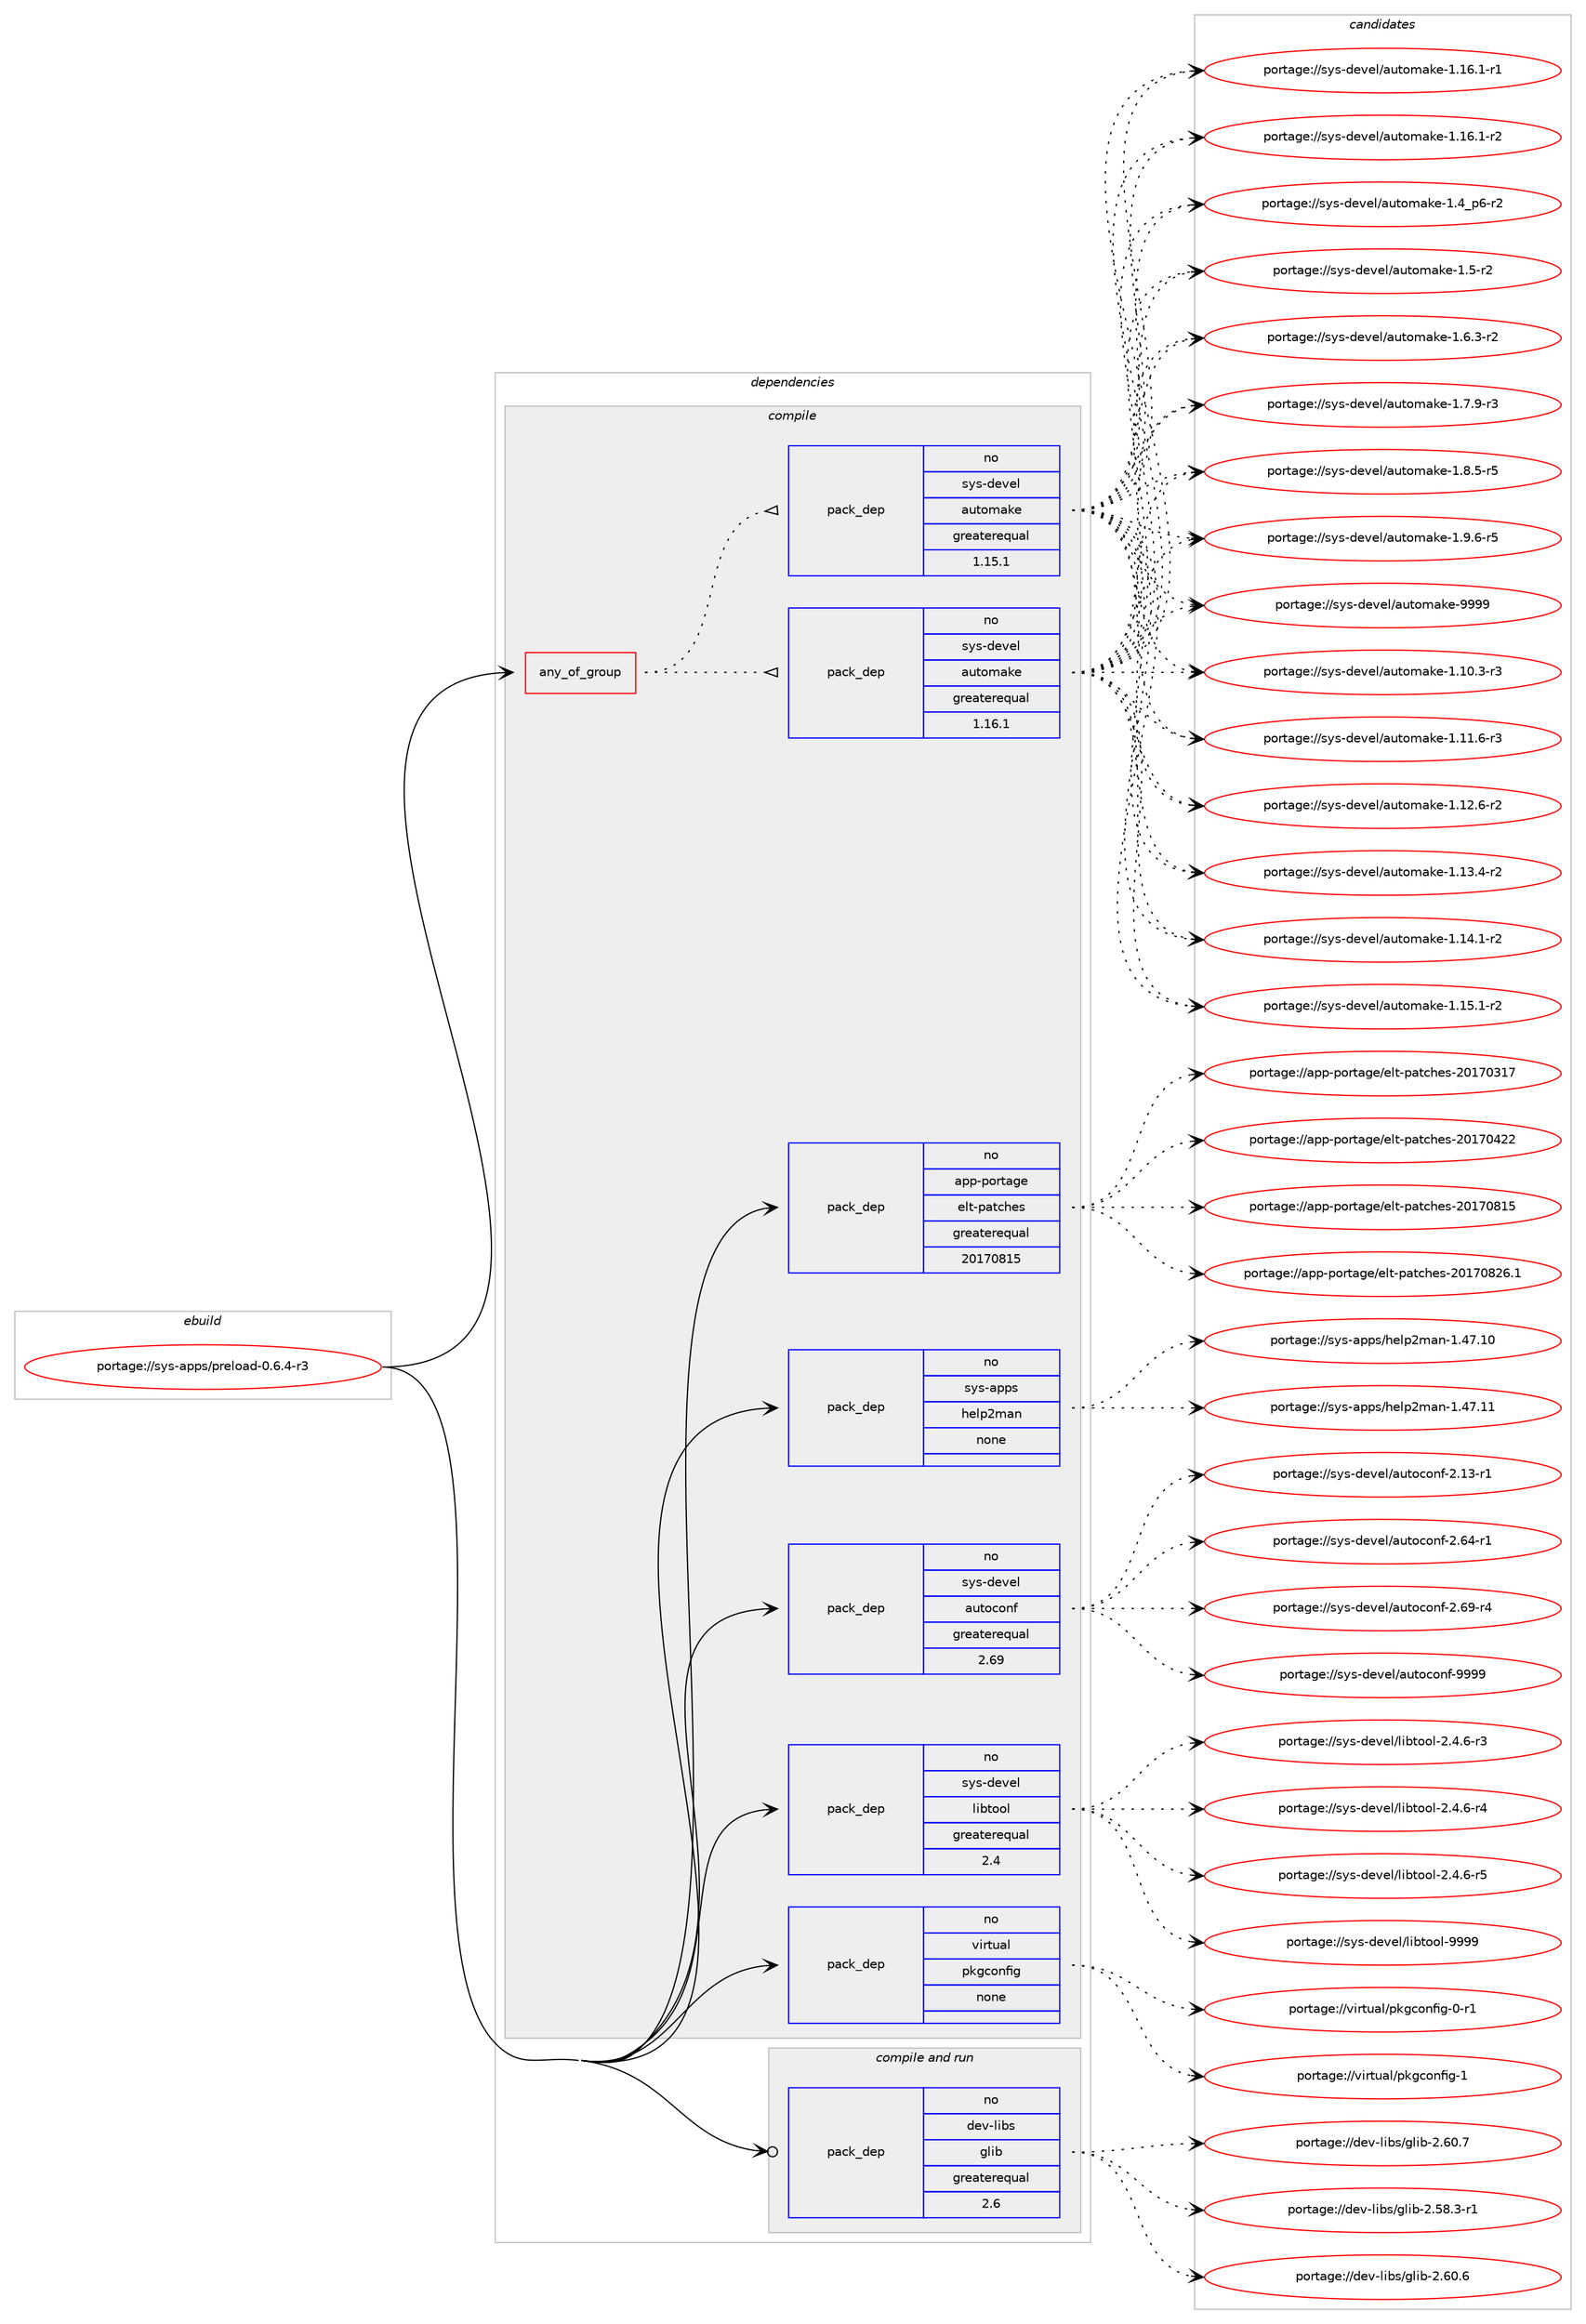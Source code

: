 digraph prolog {

# *************
# Graph options
# *************

newrank=true;
concentrate=true;
compound=true;
graph [rankdir=LR,fontname=Helvetica,fontsize=10,ranksep=1.5];#, ranksep=2.5, nodesep=0.2];
edge  [arrowhead=vee];
node  [fontname=Helvetica,fontsize=10];

# **********
# The ebuild
# **********

subgraph cluster_leftcol {
color=gray;
rank=same;
label=<<i>ebuild</i>>;
id [label="portage://sys-apps/preload-0.6.4-r3", color=red, width=4, href="../sys-apps/preload-0.6.4-r3.svg"];
}

# ****************
# The dependencies
# ****************

subgraph cluster_midcol {
color=gray;
label=<<i>dependencies</i>>;
subgraph cluster_compile {
fillcolor="#eeeeee";
style=filled;
label=<<i>compile</i>>;
subgraph any6630 {
dependency410413 [label=<<TABLE BORDER="0" CELLBORDER="1" CELLSPACING="0" CELLPADDING="4"><TR><TD CELLPADDING="10">any_of_group</TD></TR></TABLE>>, shape=none, color=red];subgraph pack303693 {
dependency410414 [label=<<TABLE BORDER="0" CELLBORDER="1" CELLSPACING="0" CELLPADDING="4" WIDTH="220"><TR><TD ROWSPAN="6" CELLPADDING="30">pack_dep</TD></TR><TR><TD WIDTH="110">no</TD></TR><TR><TD>sys-devel</TD></TR><TR><TD>automake</TD></TR><TR><TD>greaterequal</TD></TR><TR><TD>1.16.1</TD></TR></TABLE>>, shape=none, color=blue];
}
dependency410413:e -> dependency410414:w [weight=20,style="dotted",arrowhead="oinv"];
subgraph pack303694 {
dependency410415 [label=<<TABLE BORDER="0" CELLBORDER="1" CELLSPACING="0" CELLPADDING="4" WIDTH="220"><TR><TD ROWSPAN="6" CELLPADDING="30">pack_dep</TD></TR><TR><TD WIDTH="110">no</TD></TR><TR><TD>sys-devel</TD></TR><TR><TD>automake</TD></TR><TR><TD>greaterequal</TD></TR><TR><TD>1.15.1</TD></TR></TABLE>>, shape=none, color=blue];
}
dependency410413:e -> dependency410415:w [weight=20,style="dotted",arrowhead="oinv"];
}
id:e -> dependency410413:w [weight=20,style="solid",arrowhead="vee"];
subgraph pack303695 {
dependency410416 [label=<<TABLE BORDER="0" CELLBORDER="1" CELLSPACING="0" CELLPADDING="4" WIDTH="220"><TR><TD ROWSPAN="6" CELLPADDING="30">pack_dep</TD></TR><TR><TD WIDTH="110">no</TD></TR><TR><TD>app-portage</TD></TR><TR><TD>elt-patches</TD></TR><TR><TD>greaterequal</TD></TR><TR><TD>20170815</TD></TR></TABLE>>, shape=none, color=blue];
}
id:e -> dependency410416:w [weight=20,style="solid",arrowhead="vee"];
subgraph pack303696 {
dependency410417 [label=<<TABLE BORDER="0" CELLBORDER="1" CELLSPACING="0" CELLPADDING="4" WIDTH="220"><TR><TD ROWSPAN="6" CELLPADDING="30">pack_dep</TD></TR><TR><TD WIDTH="110">no</TD></TR><TR><TD>sys-apps</TD></TR><TR><TD>help2man</TD></TR><TR><TD>none</TD></TR><TR><TD></TD></TR></TABLE>>, shape=none, color=blue];
}
id:e -> dependency410417:w [weight=20,style="solid",arrowhead="vee"];
subgraph pack303697 {
dependency410418 [label=<<TABLE BORDER="0" CELLBORDER="1" CELLSPACING="0" CELLPADDING="4" WIDTH="220"><TR><TD ROWSPAN="6" CELLPADDING="30">pack_dep</TD></TR><TR><TD WIDTH="110">no</TD></TR><TR><TD>sys-devel</TD></TR><TR><TD>autoconf</TD></TR><TR><TD>greaterequal</TD></TR><TR><TD>2.69</TD></TR></TABLE>>, shape=none, color=blue];
}
id:e -> dependency410418:w [weight=20,style="solid",arrowhead="vee"];
subgraph pack303698 {
dependency410419 [label=<<TABLE BORDER="0" CELLBORDER="1" CELLSPACING="0" CELLPADDING="4" WIDTH="220"><TR><TD ROWSPAN="6" CELLPADDING="30">pack_dep</TD></TR><TR><TD WIDTH="110">no</TD></TR><TR><TD>sys-devel</TD></TR><TR><TD>libtool</TD></TR><TR><TD>greaterequal</TD></TR><TR><TD>2.4</TD></TR></TABLE>>, shape=none, color=blue];
}
id:e -> dependency410419:w [weight=20,style="solid",arrowhead="vee"];
subgraph pack303699 {
dependency410420 [label=<<TABLE BORDER="0" CELLBORDER="1" CELLSPACING="0" CELLPADDING="4" WIDTH="220"><TR><TD ROWSPAN="6" CELLPADDING="30">pack_dep</TD></TR><TR><TD WIDTH="110">no</TD></TR><TR><TD>virtual</TD></TR><TR><TD>pkgconfig</TD></TR><TR><TD>none</TD></TR><TR><TD></TD></TR></TABLE>>, shape=none, color=blue];
}
id:e -> dependency410420:w [weight=20,style="solid",arrowhead="vee"];
}
subgraph cluster_compileandrun {
fillcolor="#eeeeee";
style=filled;
label=<<i>compile and run</i>>;
subgraph pack303700 {
dependency410421 [label=<<TABLE BORDER="0" CELLBORDER="1" CELLSPACING="0" CELLPADDING="4" WIDTH="220"><TR><TD ROWSPAN="6" CELLPADDING="30">pack_dep</TD></TR><TR><TD WIDTH="110">no</TD></TR><TR><TD>dev-libs</TD></TR><TR><TD>glib</TD></TR><TR><TD>greaterequal</TD></TR><TR><TD>2.6</TD></TR></TABLE>>, shape=none, color=blue];
}
id:e -> dependency410421:w [weight=20,style="solid",arrowhead="odotvee"];
}
subgraph cluster_run {
fillcolor="#eeeeee";
style=filled;
label=<<i>run</i>>;
}
}

# **************
# The candidates
# **************

subgraph cluster_choices {
rank=same;
color=gray;
label=<<i>candidates</i>>;

subgraph choice303693 {
color=black;
nodesep=1;
choiceportage11512111545100101118101108479711711611110997107101454946494846514511451 [label="portage://sys-devel/automake-1.10.3-r3", color=red, width=4,href="../sys-devel/automake-1.10.3-r3.svg"];
choiceportage11512111545100101118101108479711711611110997107101454946494946544511451 [label="portage://sys-devel/automake-1.11.6-r3", color=red, width=4,href="../sys-devel/automake-1.11.6-r3.svg"];
choiceportage11512111545100101118101108479711711611110997107101454946495046544511450 [label="portage://sys-devel/automake-1.12.6-r2", color=red, width=4,href="../sys-devel/automake-1.12.6-r2.svg"];
choiceportage11512111545100101118101108479711711611110997107101454946495146524511450 [label="portage://sys-devel/automake-1.13.4-r2", color=red, width=4,href="../sys-devel/automake-1.13.4-r2.svg"];
choiceportage11512111545100101118101108479711711611110997107101454946495246494511450 [label="portage://sys-devel/automake-1.14.1-r2", color=red, width=4,href="../sys-devel/automake-1.14.1-r2.svg"];
choiceportage11512111545100101118101108479711711611110997107101454946495346494511450 [label="portage://sys-devel/automake-1.15.1-r2", color=red, width=4,href="../sys-devel/automake-1.15.1-r2.svg"];
choiceportage11512111545100101118101108479711711611110997107101454946495446494511449 [label="portage://sys-devel/automake-1.16.1-r1", color=red, width=4,href="../sys-devel/automake-1.16.1-r1.svg"];
choiceportage11512111545100101118101108479711711611110997107101454946495446494511450 [label="portage://sys-devel/automake-1.16.1-r2", color=red, width=4,href="../sys-devel/automake-1.16.1-r2.svg"];
choiceportage115121115451001011181011084797117116111109971071014549465295112544511450 [label="portage://sys-devel/automake-1.4_p6-r2", color=red, width=4,href="../sys-devel/automake-1.4_p6-r2.svg"];
choiceportage11512111545100101118101108479711711611110997107101454946534511450 [label="portage://sys-devel/automake-1.5-r2", color=red, width=4,href="../sys-devel/automake-1.5-r2.svg"];
choiceportage115121115451001011181011084797117116111109971071014549465446514511450 [label="portage://sys-devel/automake-1.6.3-r2", color=red, width=4,href="../sys-devel/automake-1.6.3-r2.svg"];
choiceportage115121115451001011181011084797117116111109971071014549465546574511451 [label="portage://sys-devel/automake-1.7.9-r3", color=red, width=4,href="../sys-devel/automake-1.7.9-r3.svg"];
choiceportage115121115451001011181011084797117116111109971071014549465646534511453 [label="portage://sys-devel/automake-1.8.5-r5", color=red, width=4,href="../sys-devel/automake-1.8.5-r5.svg"];
choiceportage115121115451001011181011084797117116111109971071014549465746544511453 [label="portage://sys-devel/automake-1.9.6-r5", color=red, width=4,href="../sys-devel/automake-1.9.6-r5.svg"];
choiceportage115121115451001011181011084797117116111109971071014557575757 [label="portage://sys-devel/automake-9999", color=red, width=4,href="../sys-devel/automake-9999.svg"];
dependency410414:e -> choiceportage11512111545100101118101108479711711611110997107101454946494846514511451:w [style=dotted,weight="100"];
dependency410414:e -> choiceportage11512111545100101118101108479711711611110997107101454946494946544511451:w [style=dotted,weight="100"];
dependency410414:e -> choiceportage11512111545100101118101108479711711611110997107101454946495046544511450:w [style=dotted,weight="100"];
dependency410414:e -> choiceportage11512111545100101118101108479711711611110997107101454946495146524511450:w [style=dotted,weight="100"];
dependency410414:e -> choiceportage11512111545100101118101108479711711611110997107101454946495246494511450:w [style=dotted,weight="100"];
dependency410414:e -> choiceportage11512111545100101118101108479711711611110997107101454946495346494511450:w [style=dotted,weight="100"];
dependency410414:e -> choiceportage11512111545100101118101108479711711611110997107101454946495446494511449:w [style=dotted,weight="100"];
dependency410414:e -> choiceportage11512111545100101118101108479711711611110997107101454946495446494511450:w [style=dotted,weight="100"];
dependency410414:e -> choiceportage115121115451001011181011084797117116111109971071014549465295112544511450:w [style=dotted,weight="100"];
dependency410414:e -> choiceportage11512111545100101118101108479711711611110997107101454946534511450:w [style=dotted,weight="100"];
dependency410414:e -> choiceportage115121115451001011181011084797117116111109971071014549465446514511450:w [style=dotted,weight="100"];
dependency410414:e -> choiceportage115121115451001011181011084797117116111109971071014549465546574511451:w [style=dotted,weight="100"];
dependency410414:e -> choiceportage115121115451001011181011084797117116111109971071014549465646534511453:w [style=dotted,weight="100"];
dependency410414:e -> choiceportage115121115451001011181011084797117116111109971071014549465746544511453:w [style=dotted,weight="100"];
dependency410414:e -> choiceportage115121115451001011181011084797117116111109971071014557575757:w [style=dotted,weight="100"];
}
subgraph choice303694 {
color=black;
nodesep=1;
choiceportage11512111545100101118101108479711711611110997107101454946494846514511451 [label="portage://sys-devel/automake-1.10.3-r3", color=red, width=4,href="../sys-devel/automake-1.10.3-r3.svg"];
choiceportage11512111545100101118101108479711711611110997107101454946494946544511451 [label="portage://sys-devel/automake-1.11.6-r3", color=red, width=4,href="../sys-devel/automake-1.11.6-r3.svg"];
choiceportage11512111545100101118101108479711711611110997107101454946495046544511450 [label="portage://sys-devel/automake-1.12.6-r2", color=red, width=4,href="../sys-devel/automake-1.12.6-r2.svg"];
choiceportage11512111545100101118101108479711711611110997107101454946495146524511450 [label="portage://sys-devel/automake-1.13.4-r2", color=red, width=4,href="../sys-devel/automake-1.13.4-r2.svg"];
choiceportage11512111545100101118101108479711711611110997107101454946495246494511450 [label="portage://sys-devel/automake-1.14.1-r2", color=red, width=4,href="../sys-devel/automake-1.14.1-r2.svg"];
choiceportage11512111545100101118101108479711711611110997107101454946495346494511450 [label="portage://sys-devel/automake-1.15.1-r2", color=red, width=4,href="../sys-devel/automake-1.15.1-r2.svg"];
choiceportage11512111545100101118101108479711711611110997107101454946495446494511449 [label="portage://sys-devel/automake-1.16.1-r1", color=red, width=4,href="../sys-devel/automake-1.16.1-r1.svg"];
choiceportage11512111545100101118101108479711711611110997107101454946495446494511450 [label="portage://sys-devel/automake-1.16.1-r2", color=red, width=4,href="../sys-devel/automake-1.16.1-r2.svg"];
choiceportage115121115451001011181011084797117116111109971071014549465295112544511450 [label="portage://sys-devel/automake-1.4_p6-r2", color=red, width=4,href="../sys-devel/automake-1.4_p6-r2.svg"];
choiceportage11512111545100101118101108479711711611110997107101454946534511450 [label="portage://sys-devel/automake-1.5-r2", color=red, width=4,href="../sys-devel/automake-1.5-r2.svg"];
choiceportage115121115451001011181011084797117116111109971071014549465446514511450 [label="portage://sys-devel/automake-1.6.3-r2", color=red, width=4,href="../sys-devel/automake-1.6.3-r2.svg"];
choiceportage115121115451001011181011084797117116111109971071014549465546574511451 [label="portage://sys-devel/automake-1.7.9-r3", color=red, width=4,href="../sys-devel/automake-1.7.9-r3.svg"];
choiceportage115121115451001011181011084797117116111109971071014549465646534511453 [label="portage://sys-devel/automake-1.8.5-r5", color=red, width=4,href="../sys-devel/automake-1.8.5-r5.svg"];
choiceportage115121115451001011181011084797117116111109971071014549465746544511453 [label="portage://sys-devel/automake-1.9.6-r5", color=red, width=4,href="../sys-devel/automake-1.9.6-r5.svg"];
choiceportage115121115451001011181011084797117116111109971071014557575757 [label="portage://sys-devel/automake-9999", color=red, width=4,href="../sys-devel/automake-9999.svg"];
dependency410415:e -> choiceportage11512111545100101118101108479711711611110997107101454946494846514511451:w [style=dotted,weight="100"];
dependency410415:e -> choiceportage11512111545100101118101108479711711611110997107101454946494946544511451:w [style=dotted,weight="100"];
dependency410415:e -> choiceportage11512111545100101118101108479711711611110997107101454946495046544511450:w [style=dotted,weight="100"];
dependency410415:e -> choiceportage11512111545100101118101108479711711611110997107101454946495146524511450:w [style=dotted,weight="100"];
dependency410415:e -> choiceportage11512111545100101118101108479711711611110997107101454946495246494511450:w [style=dotted,weight="100"];
dependency410415:e -> choiceportage11512111545100101118101108479711711611110997107101454946495346494511450:w [style=dotted,weight="100"];
dependency410415:e -> choiceportage11512111545100101118101108479711711611110997107101454946495446494511449:w [style=dotted,weight="100"];
dependency410415:e -> choiceportage11512111545100101118101108479711711611110997107101454946495446494511450:w [style=dotted,weight="100"];
dependency410415:e -> choiceportage115121115451001011181011084797117116111109971071014549465295112544511450:w [style=dotted,weight="100"];
dependency410415:e -> choiceportage11512111545100101118101108479711711611110997107101454946534511450:w [style=dotted,weight="100"];
dependency410415:e -> choiceportage115121115451001011181011084797117116111109971071014549465446514511450:w [style=dotted,weight="100"];
dependency410415:e -> choiceportage115121115451001011181011084797117116111109971071014549465546574511451:w [style=dotted,weight="100"];
dependency410415:e -> choiceportage115121115451001011181011084797117116111109971071014549465646534511453:w [style=dotted,weight="100"];
dependency410415:e -> choiceportage115121115451001011181011084797117116111109971071014549465746544511453:w [style=dotted,weight="100"];
dependency410415:e -> choiceportage115121115451001011181011084797117116111109971071014557575757:w [style=dotted,weight="100"];
}
subgraph choice303695 {
color=black;
nodesep=1;
choiceportage97112112451121111141169710310147101108116451129711699104101115455048495548514955 [label="portage://app-portage/elt-patches-20170317", color=red, width=4,href="../app-portage/elt-patches-20170317.svg"];
choiceportage97112112451121111141169710310147101108116451129711699104101115455048495548525050 [label="portage://app-portage/elt-patches-20170422", color=red, width=4,href="../app-portage/elt-patches-20170422.svg"];
choiceportage97112112451121111141169710310147101108116451129711699104101115455048495548564953 [label="portage://app-portage/elt-patches-20170815", color=red, width=4,href="../app-portage/elt-patches-20170815.svg"];
choiceportage971121124511211111411697103101471011081164511297116991041011154550484955485650544649 [label="portage://app-portage/elt-patches-20170826.1", color=red, width=4,href="../app-portage/elt-patches-20170826.1.svg"];
dependency410416:e -> choiceportage97112112451121111141169710310147101108116451129711699104101115455048495548514955:w [style=dotted,weight="100"];
dependency410416:e -> choiceportage97112112451121111141169710310147101108116451129711699104101115455048495548525050:w [style=dotted,weight="100"];
dependency410416:e -> choiceportage97112112451121111141169710310147101108116451129711699104101115455048495548564953:w [style=dotted,weight="100"];
dependency410416:e -> choiceportage971121124511211111411697103101471011081164511297116991041011154550484955485650544649:w [style=dotted,weight="100"];
}
subgraph choice303696 {
color=black;
nodesep=1;
choiceportage11512111545971121121154710410110811250109971104549465255464948 [label="portage://sys-apps/help2man-1.47.10", color=red, width=4,href="../sys-apps/help2man-1.47.10.svg"];
choiceportage11512111545971121121154710410110811250109971104549465255464949 [label="portage://sys-apps/help2man-1.47.11", color=red, width=4,href="../sys-apps/help2man-1.47.11.svg"];
dependency410417:e -> choiceportage11512111545971121121154710410110811250109971104549465255464948:w [style=dotted,weight="100"];
dependency410417:e -> choiceportage11512111545971121121154710410110811250109971104549465255464949:w [style=dotted,weight="100"];
}
subgraph choice303697 {
color=black;
nodesep=1;
choiceportage1151211154510010111810110847971171161119911111010245504649514511449 [label="portage://sys-devel/autoconf-2.13-r1", color=red, width=4,href="../sys-devel/autoconf-2.13-r1.svg"];
choiceportage1151211154510010111810110847971171161119911111010245504654524511449 [label="portage://sys-devel/autoconf-2.64-r1", color=red, width=4,href="../sys-devel/autoconf-2.64-r1.svg"];
choiceportage1151211154510010111810110847971171161119911111010245504654574511452 [label="portage://sys-devel/autoconf-2.69-r4", color=red, width=4,href="../sys-devel/autoconf-2.69-r4.svg"];
choiceportage115121115451001011181011084797117116111991111101024557575757 [label="portage://sys-devel/autoconf-9999", color=red, width=4,href="../sys-devel/autoconf-9999.svg"];
dependency410418:e -> choiceportage1151211154510010111810110847971171161119911111010245504649514511449:w [style=dotted,weight="100"];
dependency410418:e -> choiceportage1151211154510010111810110847971171161119911111010245504654524511449:w [style=dotted,weight="100"];
dependency410418:e -> choiceportage1151211154510010111810110847971171161119911111010245504654574511452:w [style=dotted,weight="100"];
dependency410418:e -> choiceportage115121115451001011181011084797117116111991111101024557575757:w [style=dotted,weight="100"];
}
subgraph choice303698 {
color=black;
nodesep=1;
choiceportage1151211154510010111810110847108105981161111111084550465246544511451 [label="portage://sys-devel/libtool-2.4.6-r3", color=red, width=4,href="../sys-devel/libtool-2.4.6-r3.svg"];
choiceportage1151211154510010111810110847108105981161111111084550465246544511452 [label="portage://sys-devel/libtool-2.4.6-r4", color=red, width=4,href="../sys-devel/libtool-2.4.6-r4.svg"];
choiceportage1151211154510010111810110847108105981161111111084550465246544511453 [label="portage://sys-devel/libtool-2.4.6-r5", color=red, width=4,href="../sys-devel/libtool-2.4.6-r5.svg"];
choiceportage1151211154510010111810110847108105981161111111084557575757 [label="portage://sys-devel/libtool-9999", color=red, width=4,href="../sys-devel/libtool-9999.svg"];
dependency410419:e -> choiceportage1151211154510010111810110847108105981161111111084550465246544511451:w [style=dotted,weight="100"];
dependency410419:e -> choiceportage1151211154510010111810110847108105981161111111084550465246544511452:w [style=dotted,weight="100"];
dependency410419:e -> choiceportage1151211154510010111810110847108105981161111111084550465246544511453:w [style=dotted,weight="100"];
dependency410419:e -> choiceportage1151211154510010111810110847108105981161111111084557575757:w [style=dotted,weight="100"];
}
subgraph choice303699 {
color=black;
nodesep=1;
choiceportage11810511411611797108471121071039911111010210510345484511449 [label="portage://virtual/pkgconfig-0-r1", color=red, width=4,href="../virtual/pkgconfig-0-r1.svg"];
choiceportage1181051141161179710847112107103991111101021051034549 [label="portage://virtual/pkgconfig-1", color=red, width=4,href="../virtual/pkgconfig-1.svg"];
dependency410420:e -> choiceportage11810511411611797108471121071039911111010210510345484511449:w [style=dotted,weight="100"];
dependency410420:e -> choiceportage1181051141161179710847112107103991111101021051034549:w [style=dotted,weight="100"];
}
subgraph choice303700 {
color=black;
nodesep=1;
choiceportage10010111845108105981154710310810598455046535646514511449 [label="portage://dev-libs/glib-2.58.3-r1", color=red, width=4,href="../dev-libs/glib-2.58.3-r1.svg"];
choiceportage1001011184510810598115471031081059845504654484654 [label="portage://dev-libs/glib-2.60.6", color=red, width=4,href="../dev-libs/glib-2.60.6.svg"];
choiceportage1001011184510810598115471031081059845504654484655 [label="portage://dev-libs/glib-2.60.7", color=red, width=4,href="../dev-libs/glib-2.60.7.svg"];
dependency410421:e -> choiceportage10010111845108105981154710310810598455046535646514511449:w [style=dotted,weight="100"];
dependency410421:e -> choiceportage1001011184510810598115471031081059845504654484654:w [style=dotted,weight="100"];
dependency410421:e -> choiceportage1001011184510810598115471031081059845504654484655:w [style=dotted,weight="100"];
}
}

}
